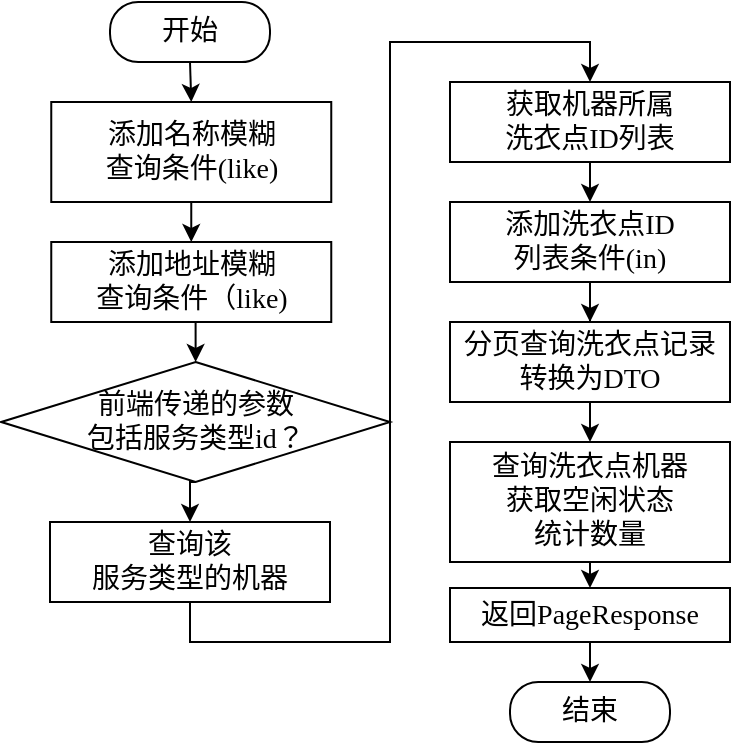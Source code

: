 <mxfile version="26.2.14">
  <diagram id="C5RBs43oDa-KdzZeNtuy" name="Page-1">
    <mxGraphModel dx="653" dy="569" grid="1" gridSize="10" guides="1" tooltips="1" connect="1" arrows="1" fold="1" page="1" pageScale="1" pageWidth="827" pageHeight="1169" math="0" shadow="0">
      <root>
        <mxCell id="WIyWlLk6GJQsqaUBKTNV-0" />
        <mxCell id="WIyWlLk6GJQsqaUBKTNV-1" parent="WIyWlLk6GJQsqaUBKTNV-0" />
        <mxCell id="HvuJs7WOY1dfeLT5cr4M-6" style="edgeStyle=orthogonalEdgeStyle;rounded=0;orthogonalLoop=1;jettySize=auto;html=1;exitX=0.5;exitY=1;exitDx=0;exitDy=0;entryX=0.5;entryY=0;entryDx=0;entryDy=0;fontFamily=宋体;fontSize=14;fontColor=default;" parent="WIyWlLk6GJQsqaUBKTNV-1" source="WIyWlLk6GJQsqaUBKTNV-3" target="HvuJs7WOY1dfeLT5cr4M-1" edge="1">
          <mxGeometry relative="1" as="geometry" />
        </mxCell>
        <mxCell id="WIyWlLk6GJQsqaUBKTNV-3" value="开始" style="rounded=1;whiteSpace=wrap;html=1;fontSize=14;glass=0;strokeWidth=1;shadow=0;arcSize=47;fontFamily=宋体;" parent="WIyWlLk6GJQsqaUBKTNV-1" vertex="1">
          <mxGeometry x="180" y="90" width="80" height="30" as="geometry" />
        </mxCell>
        <mxCell id="MteQmkvxLRssXlMvqQbL-2" style="edgeStyle=orthogonalEdgeStyle;rounded=0;orthogonalLoop=1;jettySize=auto;html=1;exitX=0.5;exitY=1;exitDx=0;exitDy=0;entryX=0.5;entryY=0;entryDx=0;entryDy=0;" edge="1" parent="WIyWlLk6GJQsqaUBKTNV-1" source="HvuJs7WOY1dfeLT5cr4M-1" target="MteQmkvxLRssXlMvqQbL-1">
          <mxGeometry relative="1" as="geometry" />
        </mxCell>
        <mxCell id="HvuJs7WOY1dfeLT5cr4M-1" value="添加名称&lt;span style=&quot;background-color: transparent; color: light-dark(rgb(0, 0, 0), rgb(255, 255, 255));&quot;&gt;模糊&lt;/span&gt;&lt;div&gt;&lt;span style=&quot;background-color: transparent; color: light-dark(rgb(0, 0, 0), rgb(255, 255, 255));&quot;&gt;查询条件(like)&lt;/span&gt;&lt;/div&gt;" style="rounded=0;whiteSpace=wrap;html=1;fontFamily=宋体;fontSize=14;" parent="WIyWlLk6GJQsqaUBKTNV-1" vertex="1">
          <mxGeometry x="150.63" y="140" width="140" height="50" as="geometry" />
        </mxCell>
        <mxCell id="4n-gkOl0AFUN7pwa346E-23" value="结束" style="rounded=1;whiteSpace=wrap;html=1;fontSize=14;glass=0;strokeWidth=1;shadow=0;arcSize=47;fontFamily=宋体;" parent="WIyWlLk6GJQsqaUBKTNV-1" vertex="1">
          <mxGeometry x="380" y="430" width="80" height="30" as="geometry" />
        </mxCell>
        <mxCell id="MteQmkvxLRssXlMvqQbL-7" style="edgeStyle=orthogonalEdgeStyle;rounded=0;orthogonalLoop=1;jettySize=auto;html=1;exitX=0.5;exitY=1;exitDx=0;exitDy=0;entryX=0.5;entryY=0;entryDx=0;entryDy=0;" edge="1" parent="WIyWlLk6GJQsqaUBKTNV-1" source="MteQmkvxLRssXlMvqQbL-0" target="MteQmkvxLRssXlMvqQbL-4">
          <mxGeometry relative="1" as="geometry" />
        </mxCell>
        <mxCell id="MteQmkvxLRssXlMvqQbL-0" value="&lt;font face=&quot;宋体&quot;&gt;&lt;span style=&quot;font-size: 14px;&quot;&gt;前端传递的参数&lt;/span&gt;&lt;/font&gt;&lt;div&gt;&lt;font face=&quot;宋体&quot;&gt;&lt;span style=&quot;font-size: 14px;&quot;&gt;包括服务类型id？&lt;/span&gt;&lt;/font&gt;&lt;/div&gt;" style="rhombus;whiteSpace=wrap;html=1;" vertex="1" parent="WIyWlLk6GJQsqaUBKTNV-1">
          <mxGeometry x="125.63" y="270" width="194.37" height="60" as="geometry" />
        </mxCell>
        <mxCell id="MteQmkvxLRssXlMvqQbL-3" style="edgeStyle=orthogonalEdgeStyle;rounded=0;orthogonalLoop=1;jettySize=auto;html=1;exitX=0.5;exitY=1;exitDx=0;exitDy=0;entryX=0.5;entryY=0;entryDx=0;entryDy=0;" edge="1" parent="WIyWlLk6GJQsqaUBKTNV-1" source="MteQmkvxLRssXlMvqQbL-1" target="MteQmkvxLRssXlMvqQbL-0">
          <mxGeometry relative="1" as="geometry" />
        </mxCell>
        <mxCell id="MteQmkvxLRssXlMvqQbL-1" value="添加地址&lt;span style=&quot;background-color: transparent; color: light-dark(rgb(0, 0, 0), rgb(255, 255, 255));&quot;&gt;模糊&lt;/span&gt;&lt;div&gt;&lt;span style=&quot;background-color: transparent; color: light-dark(rgb(0, 0, 0), rgb(255, 255, 255));&quot;&gt;查询条件（like)&lt;/span&gt;&lt;/div&gt;" style="rounded=0;whiteSpace=wrap;html=1;fontFamily=宋体;fontSize=14;" vertex="1" parent="WIyWlLk6GJQsqaUBKTNV-1">
          <mxGeometry x="150.63" y="210" width="140" height="40" as="geometry" />
        </mxCell>
        <mxCell id="MteQmkvxLRssXlMvqQbL-8" style="edgeStyle=orthogonalEdgeStyle;rounded=0;orthogonalLoop=1;jettySize=auto;html=1;exitX=0.5;exitY=1;exitDx=0;exitDy=0;entryX=0.5;entryY=0;entryDx=0;entryDy=0;" edge="1" parent="WIyWlLk6GJQsqaUBKTNV-1" source="MteQmkvxLRssXlMvqQbL-4" target="MteQmkvxLRssXlMvqQbL-5">
          <mxGeometry relative="1" as="geometry" />
        </mxCell>
        <mxCell id="MteQmkvxLRssXlMvqQbL-4" value="查询该&lt;div&gt;服务类型的机器&lt;/div&gt;" style="rounded=0;whiteSpace=wrap;html=1;fontFamily=宋体;fontSize=14;" vertex="1" parent="WIyWlLk6GJQsqaUBKTNV-1">
          <mxGeometry x="150" y="350" width="140" height="40" as="geometry" />
        </mxCell>
        <mxCell id="MteQmkvxLRssXlMvqQbL-9" style="edgeStyle=orthogonalEdgeStyle;rounded=0;orthogonalLoop=1;jettySize=auto;html=1;exitX=0.5;exitY=1;exitDx=0;exitDy=0;entryX=0.5;entryY=0;entryDx=0;entryDy=0;" edge="1" parent="WIyWlLk6GJQsqaUBKTNV-1" source="MteQmkvxLRssXlMvqQbL-5" target="MteQmkvxLRssXlMvqQbL-6">
          <mxGeometry relative="1" as="geometry" />
        </mxCell>
        <mxCell id="MteQmkvxLRssXlMvqQbL-5" value="获取机器所属&lt;div&gt;洗衣点ID列表&lt;/div&gt;" style="rounded=0;whiteSpace=wrap;html=1;fontFamily=宋体;fontSize=14;" vertex="1" parent="WIyWlLk6GJQsqaUBKTNV-1">
          <mxGeometry x="350" y="130" width="140" height="40" as="geometry" />
        </mxCell>
        <mxCell id="MteQmkvxLRssXlMvqQbL-11" style="edgeStyle=orthogonalEdgeStyle;rounded=0;orthogonalLoop=1;jettySize=auto;html=1;exitX=0.5;exitY=1;exitDx=0;exitDy=0;" edge="1" parent="WIyWlLk6GJQsqaUBKTNV-1" source="MteQmkvxLRssXlMvqQbL-6" target="MteQmkvxLRssXlMvqQbL-10">
          <mxGeometry relative="1" as="geometry" />
        </mxCell>
        <mxCell id="MteQmkvxLRssXlMvqQbL-6" value="添加洗衣点ID&lt;div&gt;列表条件(in)&lt;/div&gt;" style="rounded=0;whiteSpace=wrap;html=1;fontFamily=宋体;fontSize=14;" vertex="1" parent="WIyWlLk6GJQsqaUBKTNV-1">
          <mxGeometry x="350" y="190" width="140" height="40" as="geometry" />
        </mxCell>
        <mxCell id="MteQmkvxLRssXlMvqQbL-13" style="edgeStyle=orthogonalEdgeStyle;rounded=0;orthogonalLoop=1;jettySize=auto;html=1;exitX=0.5;exitY=1;exitDx=0;exitDy=0;entryX=0.5;entryY=0;entryDx=0;entryDy=0;" edge="1" parent="WIyWlLk6GJQsqaUBKTNV-1" source="MteQmkvxLRssXlMvqQbL-10" target="MteQmkvxLRssXlMvqQbL-12">
          <mxGeometry relative="1" as="geometry" />
        </mxCell>
        <mxCell id="MteQmkvxLRssXlMvqQbL-10" value="分页查询&lt;span style=&quot;background-color: transparent; color: light-dark(rgb(0, 0, 0), rgb(255, 255, 255));&quot;&gt;洗衣点记录&lt;/span&gt;&lt;div&gt;&lt;span style=&quot;background-color: transparent; color: light-dark(rgb(0, 0, 0), rgb(255, 255, 255));&quot;&gt;转换为DTO&lt;/span&gt;&lt;/div&gt;" style="rounded=0;whiteSpace=wrap;html=1;fontFamily=宋体;fontSize=14;" vertex="1" parent="WIyWlLk6GJQsqaUBKTNV-1">
          <mxGeometry x="350" y="250" width="140" height="40" as="geometry" />
        </mxCell>
        <mxCell id="MteQmkvxLRssXlMvqQbL-15" style="edgeStyle=orthogonalEdgeStyle;rounded=0;orthogonalLoop=1;jettySize=auto;html=1;exitX=0.5;exitY=1;exitDx=0;exitDy=0;entryX=0.5;entryY=0;entryDx=0;entryDy=0;" edge="1" parent="WIyWlLk6GJQsqaUBKTNV-1" source="MteQmkvxLRssXlMvqQbL-12" target="MteQmkvxLRssXlMvqQbL-14">
          <mxGeometry relative="1" as="geometry" />
        </mxCell>
        <mxCell id="MteQmkvxLRssXlMvqQbL-12" value="查询洗衣点机器&lt;div&gt;获取空闲状态&lt;/div&gt;&lt;div&gt;统计数量&lt;/div&gt;" style="rounded=0;whiteSpace=wrap;html=1;fontFamily=宋体;fontSize=14;" vertex="1" parent="WIyWlLk6GJQsqaUBKTNV-1">
          <mxGeometry x="350" y="310" width="140" height="60" as="geometry" />
        </mxCell>
        <mxCell id="MteQmkvxLRssXlMvqQbL-16" style="edgeStyle=orthogonalEdgeStyle;rounded=0;orthogonalLoop=1;jettySize=auto;html=1;exitX=0.5;exitY=1;exitDx=0;exitDy=0;entryX=0.5;entryY=0;entryDx=0;entryDy=0;" edge="1" parent="WIyWlLk6GJQsqaUBKTNV-1" source="MteQmkvxLRssXlMvqQbL-14" target="4n-gkOl0AFUN7pwa346E-23">
          <mxGeometry relative="1" as="geometry" />
        </mxCell>
        <mxCell id="MteQmkvxLRssXlMvqQbL-14" value="返回PageResponse" style="rounded=0;whiteSpace=wrap;html=1;fontFamily=宋体;fontSize=14;" vertex="1" parent="WIyWlLk6GJQsqaUBKTNV-1">
          <mxGeometry x="350" y="383" width="140" height="27" as="geometry" />
        </mxCell>
      </root>
    </mxGraphModel>
  </diagram>
</mxfile>
